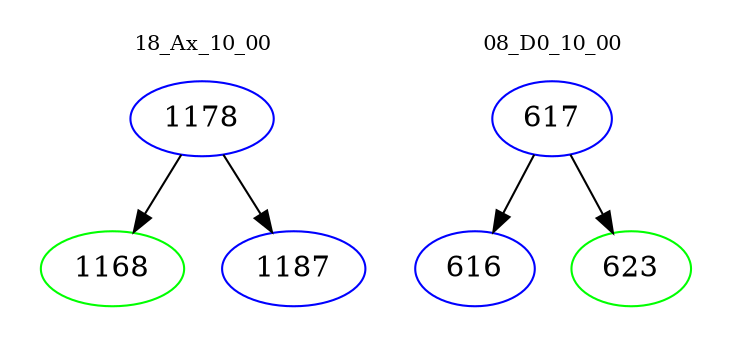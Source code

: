 digraph{
subgraph cluster_0 {
color = white
label = "18_Ax_10_00";
fontsize=10;
T0_1178 [label="1178", color="blue"]
T0_1178 -> T0_1168 [color="black"]
T0_1168 [label="1168", color="green"]
T0_1178 -> T0_1187 [color="black"]
T0_1187 [label="1187", color="blue"]
}
subgraph cluster_1 {
color = white
label = "08_D0_10_00";
fontsize=10;
T1_617 [label="617", color="blue"]
T1_617 -> T1_616 [color="black"]
T1_616 [label="616", color="blue"]
T1_617 -> T1_623 [color="black"]
T1_623 [label="623", color="green"]
}
}
